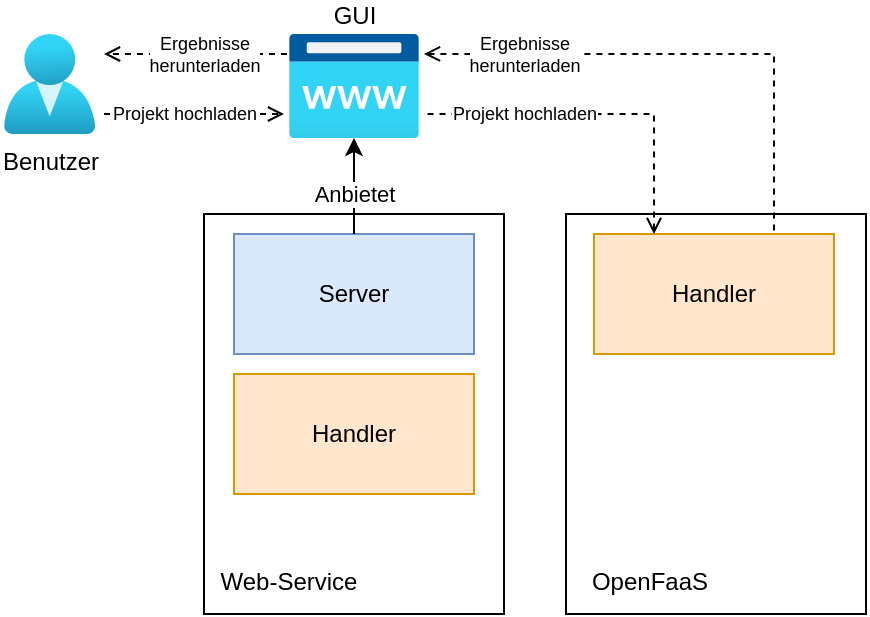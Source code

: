 <mxfile version="16.4.0" type="device"><diagram id="PbypmqL6faJBwPtph8iI" name="Seite-1"><mxGraphModel dx="1422" dy="857" grid="1" gridSize="10" guides="1" tooltips="1" connect="1" arrows="1" fold="1" page="1" pageScale="1" pageWidth="827" pageHeight="1169" math="0" shadow="0"><root><mxCell id="0"/><mxCell id="1" parent="0"/><mxCell id="lAr65FAP6mh5BTawciur-10" value="" style="rounded=0;whiteSpace=wrap;html=1;fillColor=none;" parent="1" vertex="1"><mxGeometry x="291" y="110" width="150" height="200" as="geometry"/></mxCell><mxCell id="lAr65FAP6mh5BTawciur-2" value="Handler" style="rounded=0;whiteSpace=wrap;html=1;fillColor=#ffe6cc;strokeColor=#d79b00;" parent="1" vertex="1"><mxGeometry x="305" y="120" width="120" height="60" as="geometry"/></mxCell><mxCell id="lAr65FAP6mh5BTawciur-3" value="OpenFaaS" style="text;html=1;strokeColor=none;fillColor=none;align=center;verticalAlign=middle;whiteSpace=wrap;rounded=0;" parent="1" vertex="1"><mxGeometry x="295" y="279" width="76" height="30" as="geometry"/></mxCell><mxCell id="lAr65FAP6mh5BTawciur-5" value="" style="rounded=0;whiteSpace=wrap;html=1;fillColor=none;" parent="1" vertex="1"><mxGeometry x="110" y="110" width="150" height="200" as="geometry"/></mxCell><mxCell id="lAr65FAP6mh5BTawciur-6" value="Server" style="rounded=0;whiteSpace=wrap;html=1;fillColor=#dae8fc;strokeColor=#6c8ebf;" parent="1" vertex="1"><mxGeometry x="125" y="120" width="120" height="60" as="geometry"/></mxCell><mxCell id="lAr65FAP6mh5BTawciur-7" value="Handler" style="rounded=0;whiteSpace=wrap;html=1;fillColor=#ffe6cc;strokeColor=#d79b00;" parent="1" vertex="1"><mxGeometry x="125" y="190" width="120" height="60" as="geometry"/></mxCell><mxCell id="lAr65FAP6mh5BTawciur-8" value="Web-Service" style="text;html=1;strokeColor=none;fillColor=none;align=center;verticalAlign=middle;whiteSpace=wrap;rounded=0;" parent="1" vertex="1"><mxGeometry x="115" y="279" width="75" height="30" as="geometry"/></mxCell><mxCell id="lAr65FAP6mh5BTawciur-11" value="GUI" style="aspect=fixed;html=1;points=[];align=center;image;fontSize=12;image=img/lib/azure2/app_services/App_Service_Domains.svg;strokeColor=#000000;fillColor=none;labelPosition=center;verticalLabelPosition=top;verticalAlign=bottom;" parent="1" vertex="1"><mxGeometry x="152.5" y="20" width="65" height="52" as="geometry"/></mxCell><mxCell id="lAr65FAP6mh5BTawciur-12" value="" style="endArrow=classic;html=1;rounded=0;" parent="1" source="lAr65FAP6mh5BTawciur-6" target="lAr65FAP6mh5BTawciur-11" edge="1"><mxGeometry width="50" height="50" relative="1" as="geometry"><mxPoint x="10" y="240" as="sourcePoint"/><mxPoint x="60" y="190" as="targetPoint"/></mxGeometry></mxCell><mxCell id="lAr65FAP6mh5BTawciur-13" value="Anbietet" style="edgeLabel;html=1;align=center;verticalAlign=middle;resizable=0;points=[];" parent="lAr65FAP6mh5BTawciur-12" vertex="1" connectable="0"><mxGeometry x="-0.403" y="-1" relative="1" as="geometry"><mxPoint x="-1" y="-6" as="offset"/></mxGeometry></mxCell><mxCell id="lAr65FAP6mh5BTawciur-14" value="Benutzer" style="aspect=fixed;html=1;points=[];align=center;image;fontSize=12;image=img/lib/azure2/identity/Users.svg;strokeColor=#000000;fillColor=none;" parent="1" vertex="1"><mxGeometry x="10" y="20" width="45.71" height="50" as="geometry"/></mxCell><mxCell id="lAr65FAP6mh5BTawciur-15" value="" style="endArrow=none;html=1;rounded=0;endFill=0;dashed=1;entryX=0.75;entryY=0;entryDx=0;entryDy=0;exitX=1.038;exitY=0.192;exitDx=0;exitDy=0;exitPerimeter=0;startArrow=open;startFill=0;" parent="1" source="lAr65FAP6mh5BTawciur-11" target="lAr65FAP6mh5BTawciur-2" edge="1"><mxGeometry width="50" height="50" relative="1" as="geometry"><mxPoint x="610" y="160" as="sourcePoint"/><mxPoint x="440" y="20" as="targetPoint"/><Array as="points"><mxPoint x="395" y="30"/></Array></mxGeometry></mxCell><mxCell id="lAr65FAP6mh5BTawciur-16" value="" style="endArrow=none;html=1;rounded=0;endFill=0;dashed=1;exitX=0.25;exitY=0;exitDx=0;exitDy=0;startArrow=open;startFill=0;" parent="1" source="lAr65FAP6mh5BTawciur-2" edge="1"><mxGeometry width="50" height="50" relative="1" as="geometry"><mxPoint x="229.97" y="39.984" as="sourcePoint"/><mxPoint x="220" y="60" as="targetPoint"/><Array as="points"><mxPoint x="335" y="60"/></Array></mxGeometry></mxCell><mxCell id="lAr65FAP6mh5BTawciur-17" value="" style="endArrow=open;html=1;rounded=0;dashed=1;exitX=-0.016;exitY=0.192;exitDx=0;exitDy=0;exitPerimeter=0;endFill=0;" parent="1" source="lAr65FAP6mh5BTawciur-11" edge="1"><mxGeometry width="50" height="50" relative="1" as="geometry"><mxPoint x="80" y="70" as="sourcePoint"/><mxPoint x="60" y="30" as="targetPoint"/></mxGeometry></mxCell><mxCell id="lAr65FAP6mh5BTawciur-18" value="" style="endArrow=open;html=1;rounded=0;dashed=1;endFill=0;exitX=1.094;exitY=0.8;exitDx=0;exitDy=0;exitPerimeter=0;" parent="1" source="lAr65FAP6mh5BTawciur-14" edge="1"><mxGeometry width="50" height="50" relative="1" as="geometry"><mxPoint x="161.46" y="39.984" as="sourcePoint"/><mxPoint x="150" y="60" as="targetPoint"/></mxGeometry></mxCell><mxCell id="lAr65FAP6mh5BTawciur-19" value="Projekt hochladen" style="edgeLabel;html=1;align=center;verticalAlign=middle;resizable=0;points=[];fontSize=9;" parent="1" vertex="1" connectable="0"><mxGeometry x="99.996" y="60.003" as="geometry"/></mxCell><mxCell id="lAr65FAP6mh5BTawciur-20" value="Projekt hochladen" style="edgeLabel;html=1;align=center;verticalAlign=middle;resizable=0;points=[];fontSize=9;" parent="1" vertex="1" connectable="0"><mxGeometry x="269.996" y="60.003" as="geometry"/></mxCell><mxCell id="lAr65FAP6mh5BTawciur-21" value="Ergebnisse&lt;br&gt;herunterladen" style="edgeLabel;html=1;align=center;verticalAlign=middle;resizable=0;points=[];fontSize=9;" parent="1" vertex="1" connectable="0"><mxGeometry x="109.996" y="30.003" as="geometry"/></mxCell><mxCell id="lAr65FAP6mh5BTawciur-22" value="Ergebnisse&lt;br&gt;herunterladen" style="edgeLabel;html=1;align=center;verticalAlign=middle;resizable=0;points=[];fontSize=9;" parent="1" vertex="1" connectable="0"><mxGeometry x="269.996" y="30.003" as="geometry"/></mxCell></root></mxGraphModel></diagram></mxfile>